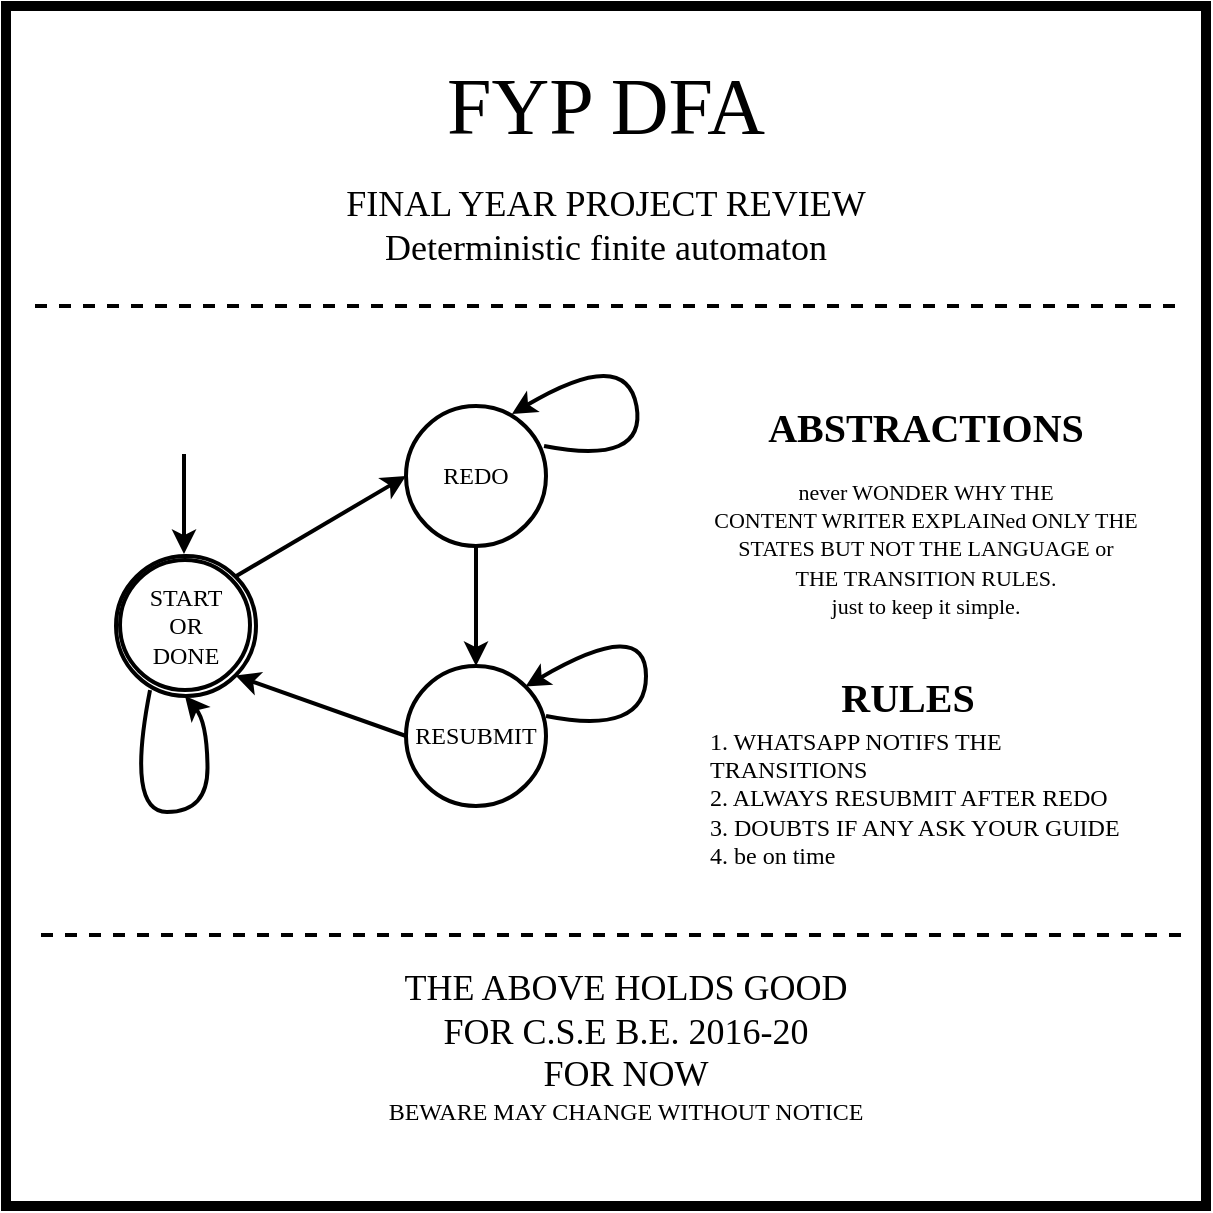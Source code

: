 <mxfile version="12.1.3" type="device" pages="1"><diagram id="dX7Dphyso45SB9-RoEhv" name="Page-1"><mxGraphModel dx="743" dy="442" grid="1" gridSize="10" guides="1" tooltips="1" connect="1" arrows="1" fold="1" page="1" pageScale="1" pageWidth="827" pageHeight="1169" math="0" shadow="0"><root><mxCell id="0"/><mxCell id="1" parent="0"/><mxCell id="nfxZPmU7g6QgWNAvG-ER-2" value="" style="whiteSpace=wrap;html=1;aspect=fixed;strokeWidth=5;" parent="1" vertex="1"><mxGeometry x="210" y="90" width="600" height="600" as="geometry"/></mxCell><mxCell id="8b6ggLF4gSHIukh4vJdm-18" value="&lt;font face=&quot;xkcd&quot;&gt;&lt;span style=&quot;font-size: 40px&quot;&gt;FYP DFA&lt;/span&gt;&lt;br&gt;&lt;/font&gt;" style="text;html=1;strokeColor=none;fillColor=none;align=center;verticalAlign=middle;whiteSpace=wrap;rounded=0;" parent="1" vertex="1"><mxGeometry x="300" y="130" width="420" height="20" as="geometry"/></mxCell><mxCell id="8b6ggLF4gSHIukh4vJdm-24" value="&lt;font face=&quot;xkcd&quot;&gt;&lt;span style=&quot;font-size: 18px&quot;&gt;FINAL YEAR PROJECT REVIEW&lt;br&gt;Deterministic finite automaton&lt;/span&gt;&lt;br&gt;&lt;/font&gt;" style="text;html=1;strokeColor=none;fillColor=none;align=center;verticalAlign=middle;whiteSpace=wrap;rounded=0;" parent="1" vertex="1"><mxGeometry x="300" y="190" width="420" height="20" as="geometry"/></mxCell><mxCell id="8b6ggLF4gSHIukh4vJdm-30" value="" style="endArrow=none;dashed=1;html=1;strokeWidth=2;" parent="1" edge="1"><mxGeometry width="50" height="50" relative="1" as="geometry"><mxPoint x="794.5" y="240" as="sourcePoint"/><mxPoint x="219.5" y="240" as="targetPoint"/></mxGeometry></mxCell><mxCell id="k-dpR7HA_-HZ3Fbqk2lw-16" value="" style="endArrow=none;dashed=1;html=1;strokeWidth=2;" parent="1" edge="1"><mxGeometry width="50" height="50" relative="1" as="geometry"><mxPoint x="797.5" y="554.5" as="sourcePoint"/><mxPoint x="222.5" y="554.5" as="targetPoint"/></mxGeometry></mxCell><mxCell id="k-dpR7HA_-HZ3Fbqk2lw-17" value="&lt;font face=&quot;xkcd&quot;&gt;&lt;span style=&quot;font-size: 18px&quot;&gt;THE ABOVE HOLDS GOOD &lt;br&gt;FOR C.S.E B.E. 2016-20 &lt;br&gt;FOR NOW&lt;br&gt;&lt;/span&gt;BEWARE MAY CHANGE WITHOUT NOTICE&lt;br&gt;&lt;/font&gt;" style="text;html=1;strokeColor=none;fillColor=none;align=center;verticalAlign=middle;whiteSpace=wrap;rounded=0;" parent="1" vertex="1"><mxGeometry x="290" y="600" width="460" height="20" as="geometry"/></mxCell><mxCell id="aEr1jI3w9arI1XbNrPu_-5" value="&lt;font face=&quot;xkcd&quot;&gt;&lt;font style=&quot;font-size: 11px&quot;&gt;never WONDER WHY THE &lt;br&gt;CONTENT WRITER EXPLAINed ONLY THE STATES BUT NOT THE LANGUAGE or THE&amp;nbsp;&lt;/font&gt;&lt;/font&gt;&lt;span style=&quot;font-family: &amp;#34;xkcd&amp;#34; ; font-size: 11px&quot;&gt;TRANSITION&amp;nbsp;RULES.&lt;/span&gt;&lt;font face=&quot;xkcd&quot;&gt;&lt;font style=&quot;font-size: 11px&quot;&gt;&lt;br&gt;just to keep it simple.&lt;/font&gt;&lt;br&gt;&lt;/font&gt;" style="text;html=1;strokeColor=none;fillColor=none;align=center;verticalAlign=middle;whiteSpace=wrap;rounded=0;" parent="1" vertex="1"><mxGeometry x="560" y="351" width="220" height="20" as="geometry"/></mxCell><mxCell id="aEr1jI3w9arI1XbNrPu_-6" value="&lt;font face=&quot;xkcd&quot;&gt;&lt;font style=&quot;font-size: 20px&quot;&gt;&lt;b&gt;ABSTRACTIONS&lt;/b&gt;&lt;/font&gt;&lt;br&gt;&lt;/font&gt;" style="text;html=1;strokeColor=none;fillColor=none;align=center;verticalAlign=middle;whiteSpace=wrap;rounded=0;" parent="1" vertex="1"><mxGeometry x="560" y="290" width="220" height="20" as="geometry"/></mxCell><mxCell id="euaHSMH8fYii958cPEId-1" value="&lt;font face=&quot;xkcd&quot;&gt;START&lt;br&gt;OR&lt;br&gt;DONE&lt;br&gt;&lt;/font&gt;" style="ellipse;whiteSpace=wrap;html=1;aspect=fixed;strokeWidth=2;" vertex="1" parent="1"><mxGeometry x="265" y="365" width="70" height="70" as="geometry"/></mxCell><mxCell id="euaHSMH8fYii958cPEId-3" value="&lt;font face=&quot;xkcd&quot;&gt;RESUBMIT&lt;/font&gt;" style="ellipse;whiteSpace=wrap;html=1;aspect=fixed;strokeWidth=2;" vertex="1" parent="1"><mxGeometry x="410" y="420" width="70" height="70" as="geometry"/></mxCell><mxCell id="euaHSMH8fYii958cPEId-4" value="&lt;font face=&quot;xkcd&quot;&gt;REDO&lt;/font&gt;" style="ellipse;whiteSpace=wrap;html=1;aspect=fixed;strokeWidth=2;" vertex="1" parent="1"><mxGeometry x="410" y="290" width="70" height="70" as="geometry"/></mxCell><mxCell id="euaHSMH8fYii958cPEId-5" value="" style="endArrow=classic;html=1;exitX=1;exitY=0;exitDx=0;exitDy=0;entryX=0;entryY=0.5;entryDx=0;entryDy=0;strokeWidth=2;" edge="1" parent="1" source="euaHSMH8fYii958cPEId-1" target="euaHSMH8fYii958cPEId-4"><mxGeometry width="50" height="50" relative="1" as="geometry"><mxPoint x="210" y="760" as="sourcePoint"/><mxPoint x="260" y="710" as="targetPoint"/></mxGeometry></mxCell><mxCell id="euaHSMH8fYii958cPEId-7" value="" style="curved=1;endArrow=classic;html=1;strokeWidth=2;entryX=1;entryY=0;entryDx=0;entryDy=0;" edge="1" parent="1" target="euaHSMH8fYii958cPEId-3"><mxGeometry width="50" height="50" relative="1" as="geometry"><mxPoint x="480" y="445" as="sourcePoint"/><mxPoint x="480" y="425" as="targetPoint"/><Array as="points"><mxPoint x="530" y="455"/><mxPoint x="530" y="395"/></Array></mxGeometry></mxCell><mxCell id="euaHSMH8fYii958cPEId-8" value="" style="curved=1;endArrow=classic;html=1;strokeWidth=2;exitX=0.986;exitY=0.286;exitDx=0;exitDy=0;exitPerimeter=0;entryX=0.757;entryY=0.057;entryDx=0;entryDy=0;entryPerimeter=0;" edge="1" parent="1" source="euaHSMH8fYii958cPEId-4" target="euaHSMH8fYii958cPEId-4"><mxGeometry width="50" height="50" relative="1" as="geometry"><mxPoint x="480.5" y="310" as="sourcePoint"/><mxPoint x="470" y="295" as="targetPoint"/><Array as="points"><mxPoint x="530.5" y="320"/><mxPoint x="520" y="260"/></Array></mxGeometry></mxCell><mxCell id="euaHSMH8fYii958cPEId-9" value="" style="endArrow=classic;html=1;exitX=0.5;exitY=1;exitDx=0;exitDy=0;entryX=0.5;entryY=0;entryDx=0;entryDy=0;strokeWidth=2;" edge="1" parent="1" source="euaHSMH8fYii958cPEId-4" target="euaHSMH8fYii958cPEId-3"><mxGeometry width="50" height="50" relative="1" as="geometry"><mxPoint x="334.749" y="385.251" as="sourcePoint"/><mxPoint x="420" y="335" as="targetPoint"/></mxGeometry></mxCell><mxCell id="euaHSMH8fYii958cPEId-10" value="" style="endArrow=classic;html=1;exitX=0;exitY=0.5;exitDx=0;exitDy=0;entryX=1;entryY=1;entryDx=0;entryDy=0;strokeWidth=2;" edge="1" parent="1" source="euaHSMH8fYii958cPEId-3" target="euaHSMH8fYii958cPEId-1"><mxGeometry width="50" height="50" relative="1" as="geometry"><mxPoint x="334.749" y="385.251" as="sourcePoint"/><mxPoint x="420" y="335" as="targetPoint"/></mxGeometry></mxCell><mxCell id="euaHSMH8fYii958cPEId-13" value="" style="endArrow=classic;html=1;entryX=0.5;entryY=0;entryDx=0;entryDy=0;strokeWidth=2;" edge="1" parent="1"><mxGeometry width="50" height="50" relative="1" as="geometry"><mxPoint x="299" y="314" as="sourcePoint"/><mxPoint x="299" y="364" as="targetPoint"/></mxGeometry></mxCell><mxCell id="euaHSMH8fYii958cPEId-15" value="&lt;font face=&quot;xkcd&quot;&gt;&lt;br&gt;&lt;/font&gt;" style="ellipse;whiteSpace=wrap;html=1;aspect=fixed;strokeWidth=2;fillColor=none;" vertex="1" parent="1"><mxGeometry x="267" y="367" width="65" height="65" as="geometry"/></mxCell><mxCell id="euaHSMH8fYii958cPEId-19" value="&lt;font face=&quot;xkcd&quot; style=&quot;font-size: 12px&quot;&gt;&lt;span&gt;1. WHATSAPP NOTIFS THE TRANSITIONS&lt;br&gt;&lt;/span&gt;2. ALWAYS RESUBMIT AFTER REDO&lt;br&gt;3. DOUBTS IF ANY ASK YOUR GUIDE&lt;br&gt;4. be on time&lt;br&gt;&lt;/font&gt;" style="text;html=1;strokeColor=none;fillColor=none;align=left;verticalAlign=middle;whiteSpace=wrap;rounded=0;" vertex="1" parent="1"><mxGeometry x="560" y="476" width="220" height="20" as="geometry"/></mxCell><mxCell id="euaHSMH8fYii958cPEId-20" value="&lt;font face=&quot;xkcd&quot;&gt;&lt;span style=&quot;font-size: 20px&quot;&gt;&lt;b&gt;RULES&lt;/b&gt;&lt;/span&gt;&lt;br&gt;&lt;/font&gt;" style="text;html=1;strokeColor=none;fillColor=none;align=center;verticalAlign=middle;whiteSpace=wrap;rounded=0;" vertex="1" parent="1"><mxGeometry x="542" y="425" width="238" height="20" as="geometry"/></mxCell><mxCell id="euaHSMH8fYii958cPEId-21" value="" style="curved=1;endArrow=classic;html=1;strokeWidth=2;exitX=0.231;exitY=0.954;exitDx=0;exitDy=0;exitPerimeter=0;entryX=0.5;entryY=1;entryDx=0;entryDy=0;" edge="1" parent="1"><mxGeometry width="50" height="50" relative="1" as="geometry"><mxPoint x="282.015" y="432.01" as="sourcePoint"/><mxPoint x="299.5" y="435" as="targetPoint"/><Array as="points"><mxPoint x="270" y="493"/><mxPoint x="311" y="493"/><mxPoint x="310.5" y="448"/></Array></mxGeometry></mxCell><mxCell id="euaHSMH8fYii958cPEId-22" style="edgeStyle=orthogonalEdgeStyle;rounded=0;orthogonalLoop=1;jettySize=auto;html=1;exitX=0.5;exitY=1;exitDx=0;exitDy=0;strokeWidth=2;" edge="1" parent="1"><mxGeometry relative="1" as="geometry"><mxPoint x="661" y="451" as="sourcePoint"/><mxPoint x="661" y="451" as="targetPoint"/></mxGeometry></mxCell></root></mxGraphModel></diagram></mxfile>
